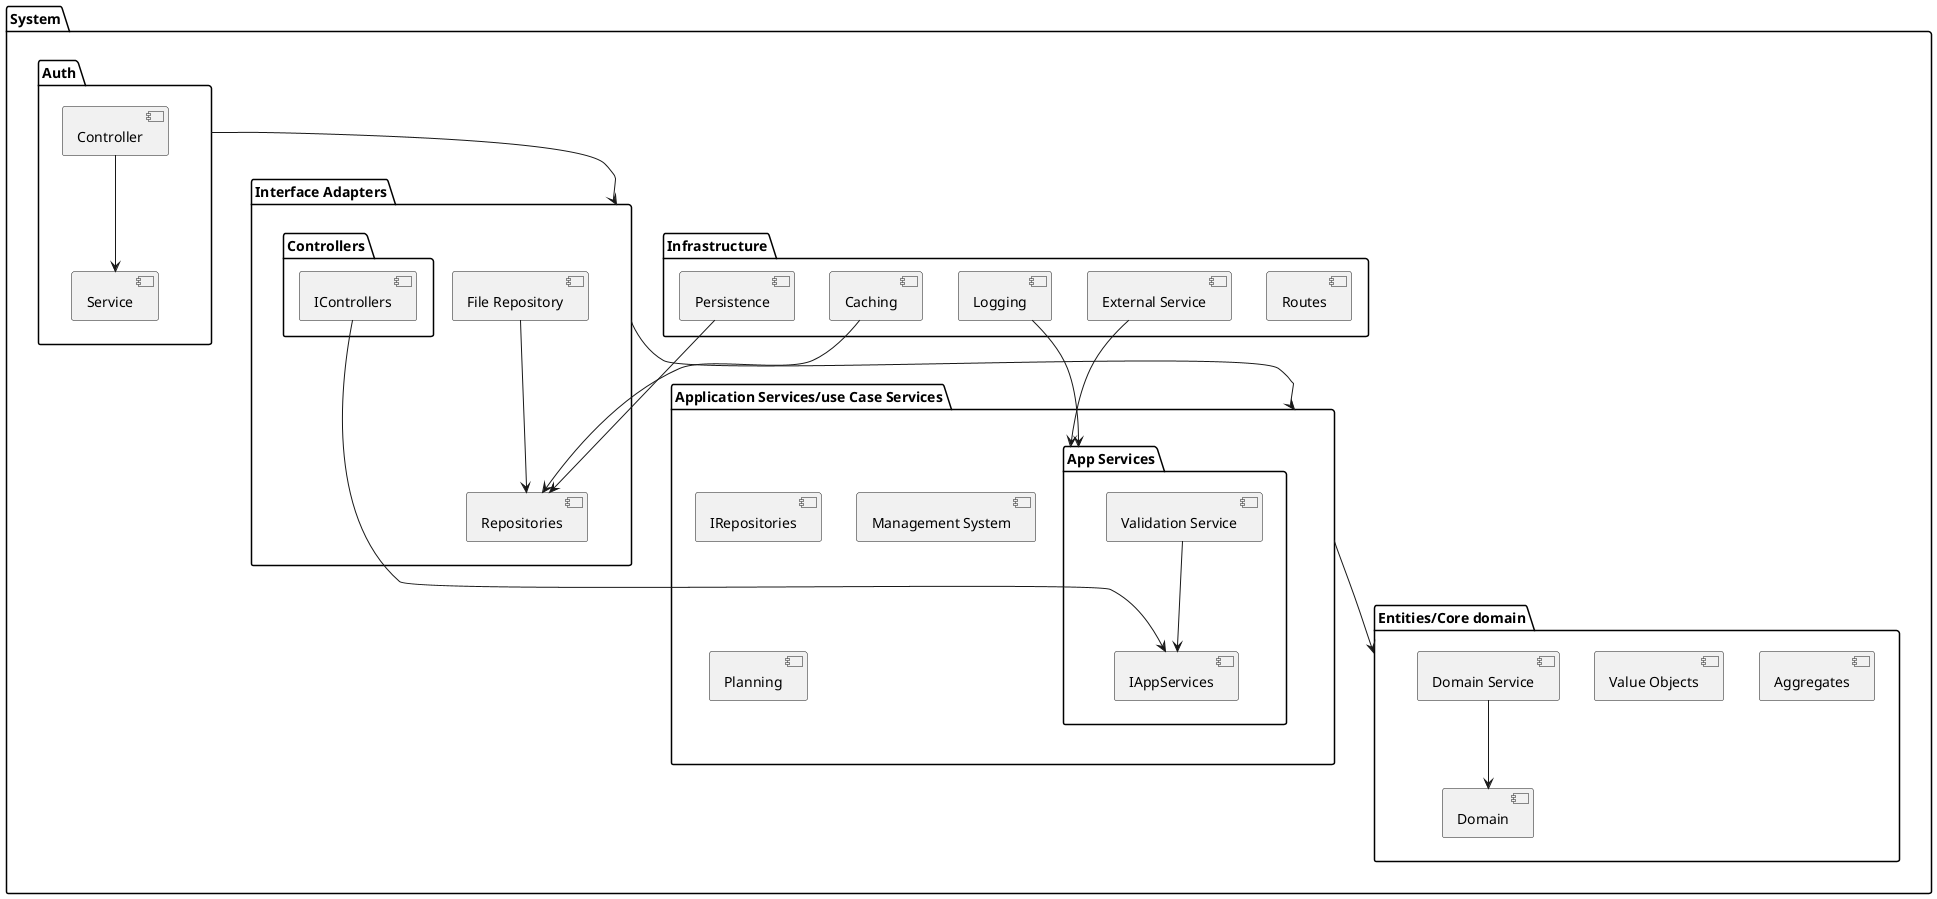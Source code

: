 @startuml
skinparam rectangle {
    BackgroundColor white
    BorderColor black
    Shadowing false
}

package "System" {
    package "Infrastructure" {
        [Routes]
        [Persistence] 
        [Logging]
        [Caching]
        [External Service]
    }
    package "Auth" {
        [Controller] --> [Service]
    }
    package "Interface Adapters" {
        package "Controllers" {
            [IControllers] 
        }
        [Repositories]
        [File Repository]
    }

    package "Application Services/use Case Services" {
        package "App Services" {
            [IAppServices]
            [Validation Service]
        }
        [IRepositories]
        [Management System]
        [Planning]
    }

    package "Entities/Core domain" {
        [Aggregates]
        [Value Objects]
        [Domain]
        [Domain Service]
    }
}



[Auth] --> [Interface Adapters]
[Interface Adapters] --> [Application Services/use Case Services]
[Application Services/use Case Services] --> [Entities/Core domain]
[Persistence] --> [Repositories]
[Logging] --> [App Services]
[Caching] --> [Repositories]
[External Service] --> [App Services]
[File Repository] --> [Repositories]
[IControllers] --> [IAppServices]
[Validation Service] --> [IAppServices]
[Domain Service] --> [Domain]

@enduml
